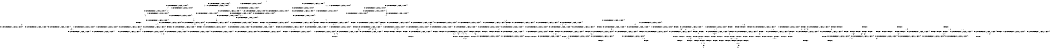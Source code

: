 digraph BCG {
size = "7, 10.5";
center = TRUE;
node [shape = circle];
0 [peripheries = 2];
0 -> 1 [label = "EX !0 !ATOMIC_EXCH_BRANCH (1, +1, TRUE, +0, 2, TRUE) !{}"];
0 -> 2 [label = "EX !2 !ATOMIC_EXCH_BRANCH (1, +0, FALSE, +0, 1, TRUE) !{}"];
0 -> 3 [label = "EX !1 !ATOMIC_EXCH_BRANCH (1, +0, FALSE, +0, 1, TRUE) !{}"];
0 -> 4 [label = "EX !0 !ATOMIC_EXCH_BRANCH (1, +1, TRUE, +0, 2, TRUE) !{}"];
0 -> 5 [label = "EX !2 !ATOMIC_EXCH_BRANCH (1, +0, FALSE, +0, 1, TRUE) !{}"];
0 -> 6 [label = "EX !1 !ATOMIC_EXCH_BRANCH (1, +0, FALSE, +0, 1, TRUE) !{}"];
1 -> 7 [label = "EX !2 !ATOMIC_EXCH_BRANCH (1, +0, FALSE, +0, 1, FALSE) !{}"];
2 -> 8 [label = "EX !0 !ATOMIC_EXCH_BRANCH (1, +1, TRUE, +0, 2, TRUE) !{}"];
3 -> 9 [label = "EX !0 !ATOMIC_EXCH_BRANCH (1, +1, TRUE, +0, 2, TRUE) !{}"];
4 -> 7 [label = "EX !2 !ATOMIC_EXCH_BRANCH (1, +0, FALSE, +0, 1, FALSE) !{}"];
4 -> 10 [label = "EX !1 !ATOMIC_EXCH_BRANCH (1, +0, FALSE, +0, 1, FALSE) !{}"];
4 -> 11 [label = "TERMINATE !0"];
4 -> 12 [label = "EX !2 !ATOMIC_EXCH_BRANCH (1, +0, FALSE, +0, 1, FALSE) !{}"];
4 -> 13 [label = "EX !1 !ATOMIC_EXCH_BRANCH (1, +0, FALSE, +0, 1, FALSE) !{}"];
4 -> 14 [label = "TERMINATE !0"];
5 -> 2 [label = "EX !2 !ATOMIC_EXCH_BRANCH (1, +0, FALSE, +0, 1, TRUE) !{}"];
5 -> 8 [label = "EX !0 !ATOMIC_EXCH_BRANCH (1, +1, TRUE, +0, 2, TRUE) !{}"];
5 -> 15 [label = "EX !1 !ATOMIC_EXCH_BRANCH (1, +0, FALSE, +0, 1, TRUE) !{}"];
5 -> 5 [label = "EX !2 !ATOMIC_EXCH_BRANCH (1, +0, FALSE, +0, 1, TRUE) !{}"];
5 -> 16 [label = "EX !0 !ATOMIC_EXCH_BRANCH (1, +1, TRUE, +0, 2, TRUE) !{}"];
5 -> 17 [label = "EX !1 !ATOMIC_EXCH_BRANCH (1, +0, FALSE, +0, 1, TRUE) !{}"];
6 -> 3 [label = "EX !1 !ATOMIC_EXCH_BRANCH (1, +0, FALSE, +0, 1, TRUE) !{}"];
6 -> 9 [label = "EX !0 !ATOMIC_EXCH_BRANCH (1, +1, TRUE, +0, 2, TRUE) !{}"];
6 -> 15 [label = "EX !2 !ATOMIC_EXCH_BRANCH (1, +0, FALSE, +0, 1, TRUE) !{}"];
6 -> 6 [label = "EX !1 !ATOMIC_EXCH_BRANCH (1, +0, FALSE, +0, 1, TRUE) !{}"];
6 -> 18 [label = "EX !0 !ATOMIC_EXCH_BRANCH (1, +1, TRUE, +0, 2, TRUE) !{}"];
6 -> 17 [label = "EX !2 !ATOMIC_EXCH_BRANCH (1, +0, FALSE, +0, 1, TRUE) !{}"];
7 -> 19 [label = "EX !1 !ATOMIC_EXCH_BRANCH (1, +0, FALSE, +0, 1, FALSE) !{}"];
8 -> 7 [label = "EX !2 !ATOMIC_EXCH_BRANCH (1, +0, FALSE, +0, 1, FALSE) !{}"];
9 -> 10 [label = "EX !1 !ATOMIC_EXCH_BRANCH (1, +0, FALSE, +0, 1, FALSE) !{}"];
10 -> 19 [label = "EX !2 !ATOMIC_EXCH_BRANCH (1, +0, FALSE, +0, 1, FALSE) !{}"];
11 -> 20 [label = "EX !2 !ATOMIC_EXCH_BRANCH (1, +0, FALSE, +0, 1, FALSE) !{}"];
12 -> 19 [label = "EX !1 !ATOMIC_EXCH_BRANCH (1, +0, FALSE, +0, 1, FALSE) !{}"];
12 -> 21 [label = "TERMINATE !0"];
12 -> 22 [label = "TERMINATE !2"];
12 -> 23 [label = "EX !1 !ATOMIC_EXCH_BRANCH (1, +0, FALSE, +0, 1, FALSE) !{}"];
12 -> 24 [label = "TERMINATE !0"];
12 -> 25 [label = "TERMINATE !2"];
13 -> 19 [label = "EX !2 !ATOMIC_EXCH_BRANCH (1, +0, FALSE, +0, 1, FALSE) !{}"];
13 -> 26 [label = "TERMINATE !0"];
13 -> 27 [label = "TERMINATE !1"];
13 -> 23 [label = "EX !2 !ATOMIC_EXCH_BRANCH (1, +0, FALSE, +0, 1, FALSE) !{}"];
13 -> 28 [label = "TERMINATE !0"];
13 -> 29 [label = "TERMINATE !1"];
14 -> 20 [label = "EX !2 !ATOMIC_EXCH_BRANCH (1, +0, FALSE, +0, 1, FALSE) !{}"];
14 -> 30 [label = "EX !1 !ATOMIC_EXCH_BRANCH (1, +0, FALSE, +0, 1, FALSE) !{}"];
14 -> 31 [label = "EX !2 !ATOMIC_EXCH_BRANCH (1, +0, FALSE, +0, 1, FALSE) !{}"];
14 -> 32 [label = "EX !1 !ATOMIC_EXCH_BRANCH (1, +0, FALSE, +0, 1, FALSE) !{}"];
15 -> 33 [label = "EX !0 !ATOMIC_EXCH_BRANCH (1, +1, TRUE, +0, 2, TRUE) !{}"];
16 -> 7 [label = "EX !2 !ATOMIC_EXCH_BRANCH (1, +0, FALSE, +0, 1, FALSE) !{}"];
16 -> 34 [label = "EX !1 !ATOMIC_EXCH_BRANCH (1, +0, FALSE, +0, 1, FALSE) !{}"];
16 -> 35 [label = "TERMINATE !0"];
16 -> 12 [label = "EX !2 !ATOMIC_EXCH_BRANCH (1, +0, FALSE, +0, 1, FALSE) !{}"];
16 -> 36 [label = "EX !1 !ATOMIC_EXCH_BRANCH (1, +0, FALSE, +0, 1, FALSE) !{}"];
16 -> 37 [label = "TERMINATE !0"];
17 -> 15 [label = "EX !1 !ATOMIC_EXCH_BRANCH (1, +0, FALSE, +0, 1, TRUE) !{}"];
17 -> 15 [label = "EX !2 !ATOMIC_EXCH_BRANCH (1, +0, FALSE, +0, 1, TRUE) !{}"];
17 -> 33 [label = "EX !0 !ATOMIC_EXCH_BRANCH (1, +1, TRUE, +0, 2, TRUE) !{}"];
17 -> 17 [label = "EX !1 !ATOMIC_EXCH_BRANCH (1, +0, FALSE, +0, 1, TRUE) !{}"];
17 -> 17 [label = "EX !2 !ATOMIC_EXCH_BRANCH (1, +0, FALSE, +0, 1, TRUE) !{}"];
17 -> 38 [label = "EX !0 !ATOMIC_EXCH_BRANCH (1, +1, TRUE, +0, 2, TRUE) !{}"];
18 -> 10 [label = "EX !1 !ATOMIC_EXCH_BRANCH (1, +0, FALSE, +0, 1, FALSE) !{}"];
18 -> 39 [label = "EX !2 !ATOMIC_EXCH_BRANCH (1, +0, FALSE, +0, 1, FALSE) !{}"];
18 -> 40 [label = "TERMINATE !0"];
18 -> 13 [label = "EX !1 !ATOMIC_EXCH_BRANCH (1, +0, FALSE, +0, 1, FALSE) !{}"];
18 -> 41 [label = "EX !2 !ATOMIC_EXCH_BRANCH (1, +0, FALSE, +0, 1, FALSE) !{}"];
18 -> 42 [label = "TERMINATE !0"];
19 -> 43 [label = "TERMINATE !0"];
20 -> 44 [label = "EX !1 !ATOMIC_EXCH_BRANCH (1, +0, FALSE, +0, 1, FALSE) !{}"];
21 -> 44 [label = "EX !1 !ATOMIC_EXCH_BRANCH (1, +0, FALSE, +0, 1, FALSE) !{}"];
22 -> 45 [label = "EX !1 !ATOMIC_EXCH_BRANCH (1, +0, FALSE, +0, 1, FALSE) !{}"];
23 -> 43 [label = "TERMINATE !0"];
23 -> 46 [label = "TERMINATE !2"];
23 -> 47 [label = "TERMINATE !1"];
23 -> 48 [label = "TERMINATE !0"];
23 -> 49 [label = "TERMINATE !2"];
23 -> 50 [label = "TERMINATE !1"];
24 -> 44 [label = "EX !1 !ATOMIC_EXCH_BRANCH (1, +0, FALSE, +0, 1, FALSE) !{}"];
24 -> 51 [label = "TERMINATE !2"];
24 -> 52 [label = "EX !1 !ATOMIC_EXCH_BRANCH (1, +0, FALSE, +0, 1, FALSE) !{}"];
24 -> 53 [label = "TERMINATE !2"];
25 -> 45 [label = "EX !1 !ATOMIC_EXCH_BRANCH (1, +0, FALSE, +0, 1, FALSE) !{}"];
25 -> 51 [label = "TERMINATE !0"];
25 -> 54 [label = "EX !1 !ATOMIC_EXCH_BRANCH (1, +0, FALSE, +0, 1, FALSE) !{}"];
25 -> 53 [label = "TERMINATE !0"];
26 -> 44 [label = "EX !2 !ATOMIC_EXCH_BRANCH (1, +0, FALSE, +0, 1, FALSE) !{}"];
27 -> 55 [label = "EX !2 !ATOMIC_EXCH_BRANCH (1, +0, FALSE, +0, 1, FALSE) !{}"];
28 -> 44 [label = "EX !2 !ATOMIC_EXCH_BRANCH (1, +0, FALSE, +0, 1, FALSE) !{}"];
28 -> 56 [label = "TERMINATE !1"];
28 -> 52 [label = "EX !2 !ATOMIC_EXCH_BRANCH (1, +0, FALSE, +0, 1, FALSE) !{}"];
28 -> 57 [label = "TERMINATE !1"];
29 -> 55 [label = "EX !2 !ATOMIC_EXCH_BRANCH (1, +0, FALSE, +0, 1, FALSE) !{}"];
29 -> 56 [label = "TERMINATE !0"];
29 -> 58 [label = "EX !2 !ATOMIC_EXCH_BRANCH (1, +0, FALSE, +0, 1, FALSE) !{}"];
29 -> 57 [label = "TERMINATE !0"];
30 -> 44 [label = "EX !2 !ATOMIC_EXCH_BRANCH (1, +0, FALSE, +0, 1, FALSE) !{}"];
31 -> 44 [label = "EX !1 !ATOMIC_EXCH_BRANCH (1, +0, FALSE, +0, 1, FALSE) !{}"];
31 -> 51 [label = "TERMINATE !2"];
31 -> 52 [label = "EX !1 !ATOMIC_EXCH_BRANCH (1, +0, FALSE, +0, 1, FALSE) !{}"];
31 -> 53 [label = "TERMINATE !2"];
32 -> 44 [label = "EX !2 !ATOMIC_EXCH_BRANCH (1, +0, FALSE, +0, 1, FALSE) !{}"];
32 -> 56 [label = "TERMINATE !1"];
32 -> 52 [label = "EX !2 !ATOMIC_EXCH_BRANCH (1, +0, FALSE, +0, 1, FALSE) !{}"];
32 -> 57 [label = "TERMINATE !1"];
33 -> 34 [label = "EX !1 !ATOMIC_EXCH_BRANCH (1, +0, FALSE, +0, 1, FALSE) !{}"];
34 -> 19 [label = "EX !2 !ATOMIC_EXCH_BRANCH (1, +0, FALSE, +0, 1, FALSE) !{}"];
35 -> 59 [label = "EX !1 !ATOMIC_EXCH_BRANCH (1, +0, FALSE, +0, 1, FALSE) !{}"];
36 -> 19 [label = "EX !2 !ATOMIC_EXCH_BRANCH (1, +0, FALSE, +0, 1, FALSE) !{}"];
36 -> 60 [label = "TERMINATE !0"];
36 -> 61 [label = "TERMINATE !1"];
36 -> 23 [label = "EX !2 !ATOMIC_EXCH_BRANCH (1, +0, FALSE, +0, 1, FALSE) !{}"];
36 -> 62 [label = "TERMINATE !0"];
36 -> 63 [label = "TERMINATE !1"];
37 -> 59 [label = "EX !1 !ATOMIC_EXCH_BRANCH (1, +0, FALSE, +0, 1, FALSE) !{}"];
37 -> 20 [label = "EX !2 !ATOMIC_EXCH_BRANCH (1, +0, FALSE, +0, 1, FALSE) !{}"];
37 -> 64 [label = "EX !1 !ATOMIC_EXCH_BRANCH (1, +0, FALSE, +0, 1, FALSE) !{}"];
37 -> 31 [label = "EX !2 !ATOMIC_EXCH_BRANCH (1, +0, FALSE, +0, 1, FALSE) !{}"];
38 -> 34 [label = "EX !1 !ATOMIC_EXCH_BRANCH (1, +0, FALSE, +0, 1, FALSE) !{}"];
38 -> 39 [label = "EX !2 !ATOMIC_EXCH_BRANCH (1, +0, FALSE, +0, 1, FALSE) !{}"];
38 -> 65 [label = "TERMINATE !0"];
38 -> 36 [label = "EX !1 !ATOMIC_EXCH_BRANCH (1, +0, FALSE, +0, 1, FALSE) !{}"];
38 -> 41 [label = "EX !2 !ATOMIC_EXCH_BRANCH (1, +0, FALSE, +0, 1, FALSE) !{}"];
38 -> 66 [label = "TERMINATE !0"];
39 -> 19 [label = "EX !1 !ATOMIC_EXCH_BRANCH (1, +0, FALSE, +0, 1, FALSE) !{}"];
40 -> 67 [label = "EX !2 !ATOMIC_EXCH_BRANCH (1, +0, FALSE, +0, 1, FALSE) !{}"];
41 -> 19 [label = "EX !1 !ATOMIC_EXCH_BRANCH (1, +0, FALSE, +0, 1, FALSE) !{}"];
41 -> 68 [label = "TERMINATE !0"];
41 -> 69 [label = "TERMINATE !2"];
41 -> 23 [label = "EX !1 !ATOMIC_EXCH_BRANCH (1, +0, FALSE, +0, 1, FALSE) !{}"];
41 -> 70 [label = "TERMINATE !0"];
41 -> 71 [label = "TERMINATE !2"];
42 -> 67 [label = "EX !2 !ATOMIC_EXCH_BRANCH (1, +0, FALSE, +0, 1, FALSE) !{}"];
42 -> 30 [label = "EX !1 !ATOMIC_EXCH_BRANCH (1, +0, FALSE, +0, 1, FALSE) !{}"];
42 -> 72 [label = "EX !2 !ATOMIC_EXCH_BRANCH (1, +0, FALSE, +0, 1, FALSE) !{}"];
42 -> 32 [label = "EX !1 !ATOMIC_EXCH_BRANCH (1, +0, FALSE, +0, 1, FALSE) !{}"];
43 -> 73 [label = "TERMINATE !2"];
44 -> 73 [label = "TERMINATE !2"];
45 -> 73 [label = "TERMINATE !0"];
46 -> 73 [label = "TERMINATE !0"];
47 -> 74 [label = "TERMINATE !0"];
48 -> 73 [label = "TERMINATE !2"];
48 -> 74 [label = "TERMINATE !1"];
48 -> 75 [label = "TERMINATE !2"];
48 -> 76 [label = "TERMINATE !1"];
49 -> 73 [label = "TERMINATE !0"];
49 -> 77 [label = "TERMINATE !1"];
49 -> 75 [label = "TERMINATE !0"];
49 -> 78 [label = "TERMINATE !1"];
50 -> 74 [label = "TERMINATE !0"];
50 -> 77 [label = "TERMINATE !2"];
50 -> 76 [label = "TERMINATE !0"];
50 -> 78 [label = "TERMINATE !2"];
51 -> 79 [label = "EX !1 !ATOMIC_EXCH_BRANCH (1, +0, FALSE, +0, 1, FALSE) !{}"];
52 -> 73 [label = "TERMINATE !2"];
52 -> 74 [label = "TERMINATE !1"];
52 -> 75 [label = "TERMINATE !2"];
52 -> 76 [label = "TERMINATE !1"];
53 -> 79 [label = "EX !1 !ATOMIC_EXCH_BRANCH (1, +0, FALSE, +0, 1, FALSE) !{}"];
53 -> 80 [label = "EX !1 !ATOMIC_EXCH_BRANCH (1, +0, FALSE, +0, 1, FALSE) !{}"];
54 -> 73 [label = "TERMINATE !0"];
54 -> 77 [label = "TERMINATE !1"];
54 -> 75 [label = "TERMINATE !0"];
54 -> 78 [label = "TERMINATE !1"];
55 -> 74 [label = "TERMINATE !0"];
56 -> 81 [label = "EX !2 !ATOMIC_EXCH_BRANCH (1, +0, FALSE, +0, 1, FALSE) !{}"];
57 -> 81 [label = "EX !2 !ATOMIC_EXCH_BRANCH (1, +0, FALSE, +0, 1, FALSE) !{}"];
57 -> 82 [label = "EX !2 !ATOMIC_EXCH_BRANCH (1, +0, FALSE, +0, 1, FALSE) !{}"];
58 -> 74 [label = "TERMINATE !0"];
58 -> 77 [label = "TERMINATE !2"];
58 -> 76 [label = "TERMINATE !0"];
58 -> 78 [label = "TERMINATE !2"];
59 -> 44 [label = "EX !2 !ATOMIC_EXCH_BRANCH (1, +0, FALSE, +0, 1, FALSE) !{}"];
60 -> 83 [label = "TERMINATE !1"];
61 -> 83 [label = "TERMINATE !0"];
62 -> 83 [label = "TERMINATE !1"];
62 -> 44 [label = "EX !2 !ATOMIC_EXCH_BRANCH (1, +0, FALSE, +0, 1, FALSE) !{}"];
62 -> 84 [label = "TERMINATE !1"];
62 -> 52 [label = "EX !2 !ATOMIC_EXCH_BRANCH (1, +0, FALSE, +0, 1, FALSE) !{}"];
63 -> 83 [label = "TERMINATE !0"];
63 -> 55 [label = "EX !2 !ATOMIC_EXCH_BRANCH (1, +0, FALSE, +0, 1, FALSE) !{}"];
63 -> 84 [label = "TERMINATE !0"];
63 -> 58 [label = "EX !2 !ATOMIC_EXCH_BRANCH (1, +0, FALSE, +0, 1, FALSE) !{}"];
64 -> 44 [label = "EX !2 !ATOMIC_EXCH_BRANCH (1, +0, FALSE, +0, 1, FALSE) !{}"];
64 -> 83 [label = "TERMINATE !1"];
64 -> 52 [label = "EX !2 !ATOMIC_EXCH_BRANCH (1, +0, FALSE, +0, 1, FALSE) !{}"];
64 -> 84 [label = "TERMINATE !1"];
65 -> 59 [label = "EX !1 !ATOMIC_EXCH_BRANCH (1, +0, FALSE, +0, 1, FALSE) !{}"];
66 -> 59 [label = "EX !1 !ATOMIC_EXCH_BRANCH (1, +0, FALSE, +0, 1, FALSE) !{}"];
66 -> 67 [label = "EX !2 !ATOMIC_EXCH_BRANCH (1, +0, FALSE, +0, 1, FALSE) !{}"];
66 -> 64 [label = "EX !1 !ATOMIC_EXCH_BRANCH (1, +0, FALSE, +0, 1, FALSE) !{}"];
66 -> 72 [label = "EX !2 !ATOMIC_EXCH_BRANCH (1, +0, FALSE, +0, 1, FALSE) !{}"];
67 -> 44 [label = "EX !1 !ATOMIC_EXCH_BRANCH (1, +0, FALSE, +0, 1, FALSE) !{}"];
68 -> 85 [label = "TERMINATE !2"];
69 -> 85 [label = "TERMINATE !0"];
70 -> 85 [label = "TERMINATE !2"];
70 -> 44 [label = "EX !1 !ATOMIC_EXCH_BRANCH (1, +0, FALSE, +0, 1, FALSE) !{}"];
70 -> 86 [label = "TERMINATE !2"];
70 -> 52 [label = "EX !1 !ATOMIC_EXCH_BRANCH (1, +0, FALSE, +0, 1, FALSE) !{}"];
71 -> 85 [label = "TERMINATE !0"];
71 -> 45 [label = "EX !1 !ATOMIC_EXCH_BRANCH (1, +0, FALSE, +0, 1, FALSE) !{}"];
71 -> 86 [label = "TERMINATE !0"];
71 -> 54 [label = "EX !1 !ATOMIC_EXCH_BRANCH (1, +0, FALSE, +0, 1, FALSE) !{}"];
72 -> 44 [label = "EX !1 !ATOMIC_EXCH_BRANCH (1, +0, FALSE, +0, 1, FALSE) !{}"];
72 -> 85 [label = "TERMINATE !2"];
72 -> 52 [label = "EX !1 !ATOMIC_EXCH_BRANCH (1, +0, FALSE, +0, 1, FALSE) !{}"];
72 -> 86 [label = "TERMINATE !2"];
73 -> 87 [label = "TERMINATE !1"];
74 -> 87 [label = "TERMINATE !2"];
75 -> 87 [label = "TERMINATE !1"];
75 -> 88 [label = "TERMINATE !1"];
76 -> 87 [label = "TERMINATE !2"];
76 -> 88 [label = "TERMINATE !2"];
77 -> 87 [label = "TERMINATE !0"];
78 -> 87 [label = "TERMINATE !0"];
78 -> 88 [label = "TERMINATE !0"];
79 -> 87 [label = "TERMINATE !1"];
80 -> 87 [label = "TERMINATE !1"];
80 -> 88 [label = "TERMINATE !1"];
81 -> 87 [label = "TERMINATE !2"];
82 -> 87 [label = "TERMINATE !2"];
82 -> 88 [label = "TERMINATE !2"];
83 -> 81 [label = "EX !2 !ATOMIC_EXCH_BRANCH (1, +0, FALSE, +0, 1, FALSE) !{}"];
84 -> 81 [label = "EX !2 !ATOMIC_EXCH_BRANCH (1, +0, FALSE, +0, 1, FALSE) !{}"];
84 -> 82 [label = "EX !2 !ATOMIC_EXCH_BRANCH (1, +0, FALSE, +0, 1, FALSE) !{}"];
85 -> 79 [label = "EX !1 !ATOMIC_EXCH_BRANCH (1, +0, FALSE, +0, 1, FALSE) !{}"];
86 -> 79 [label = "EX !1 !ATOMIC_EXCH_BRANCH (1, +0, FALSE, +0, 1, FALSE) !{}"];
86 -> 80 [label = "EX !1 !ATOMIC_EXCH_BRANCH (1, +0, FALSE, +0, 1, FALSE) !{}"];
87 -> 89 [label = "exit"];
88 -> 90 [label = "exit"];
}
